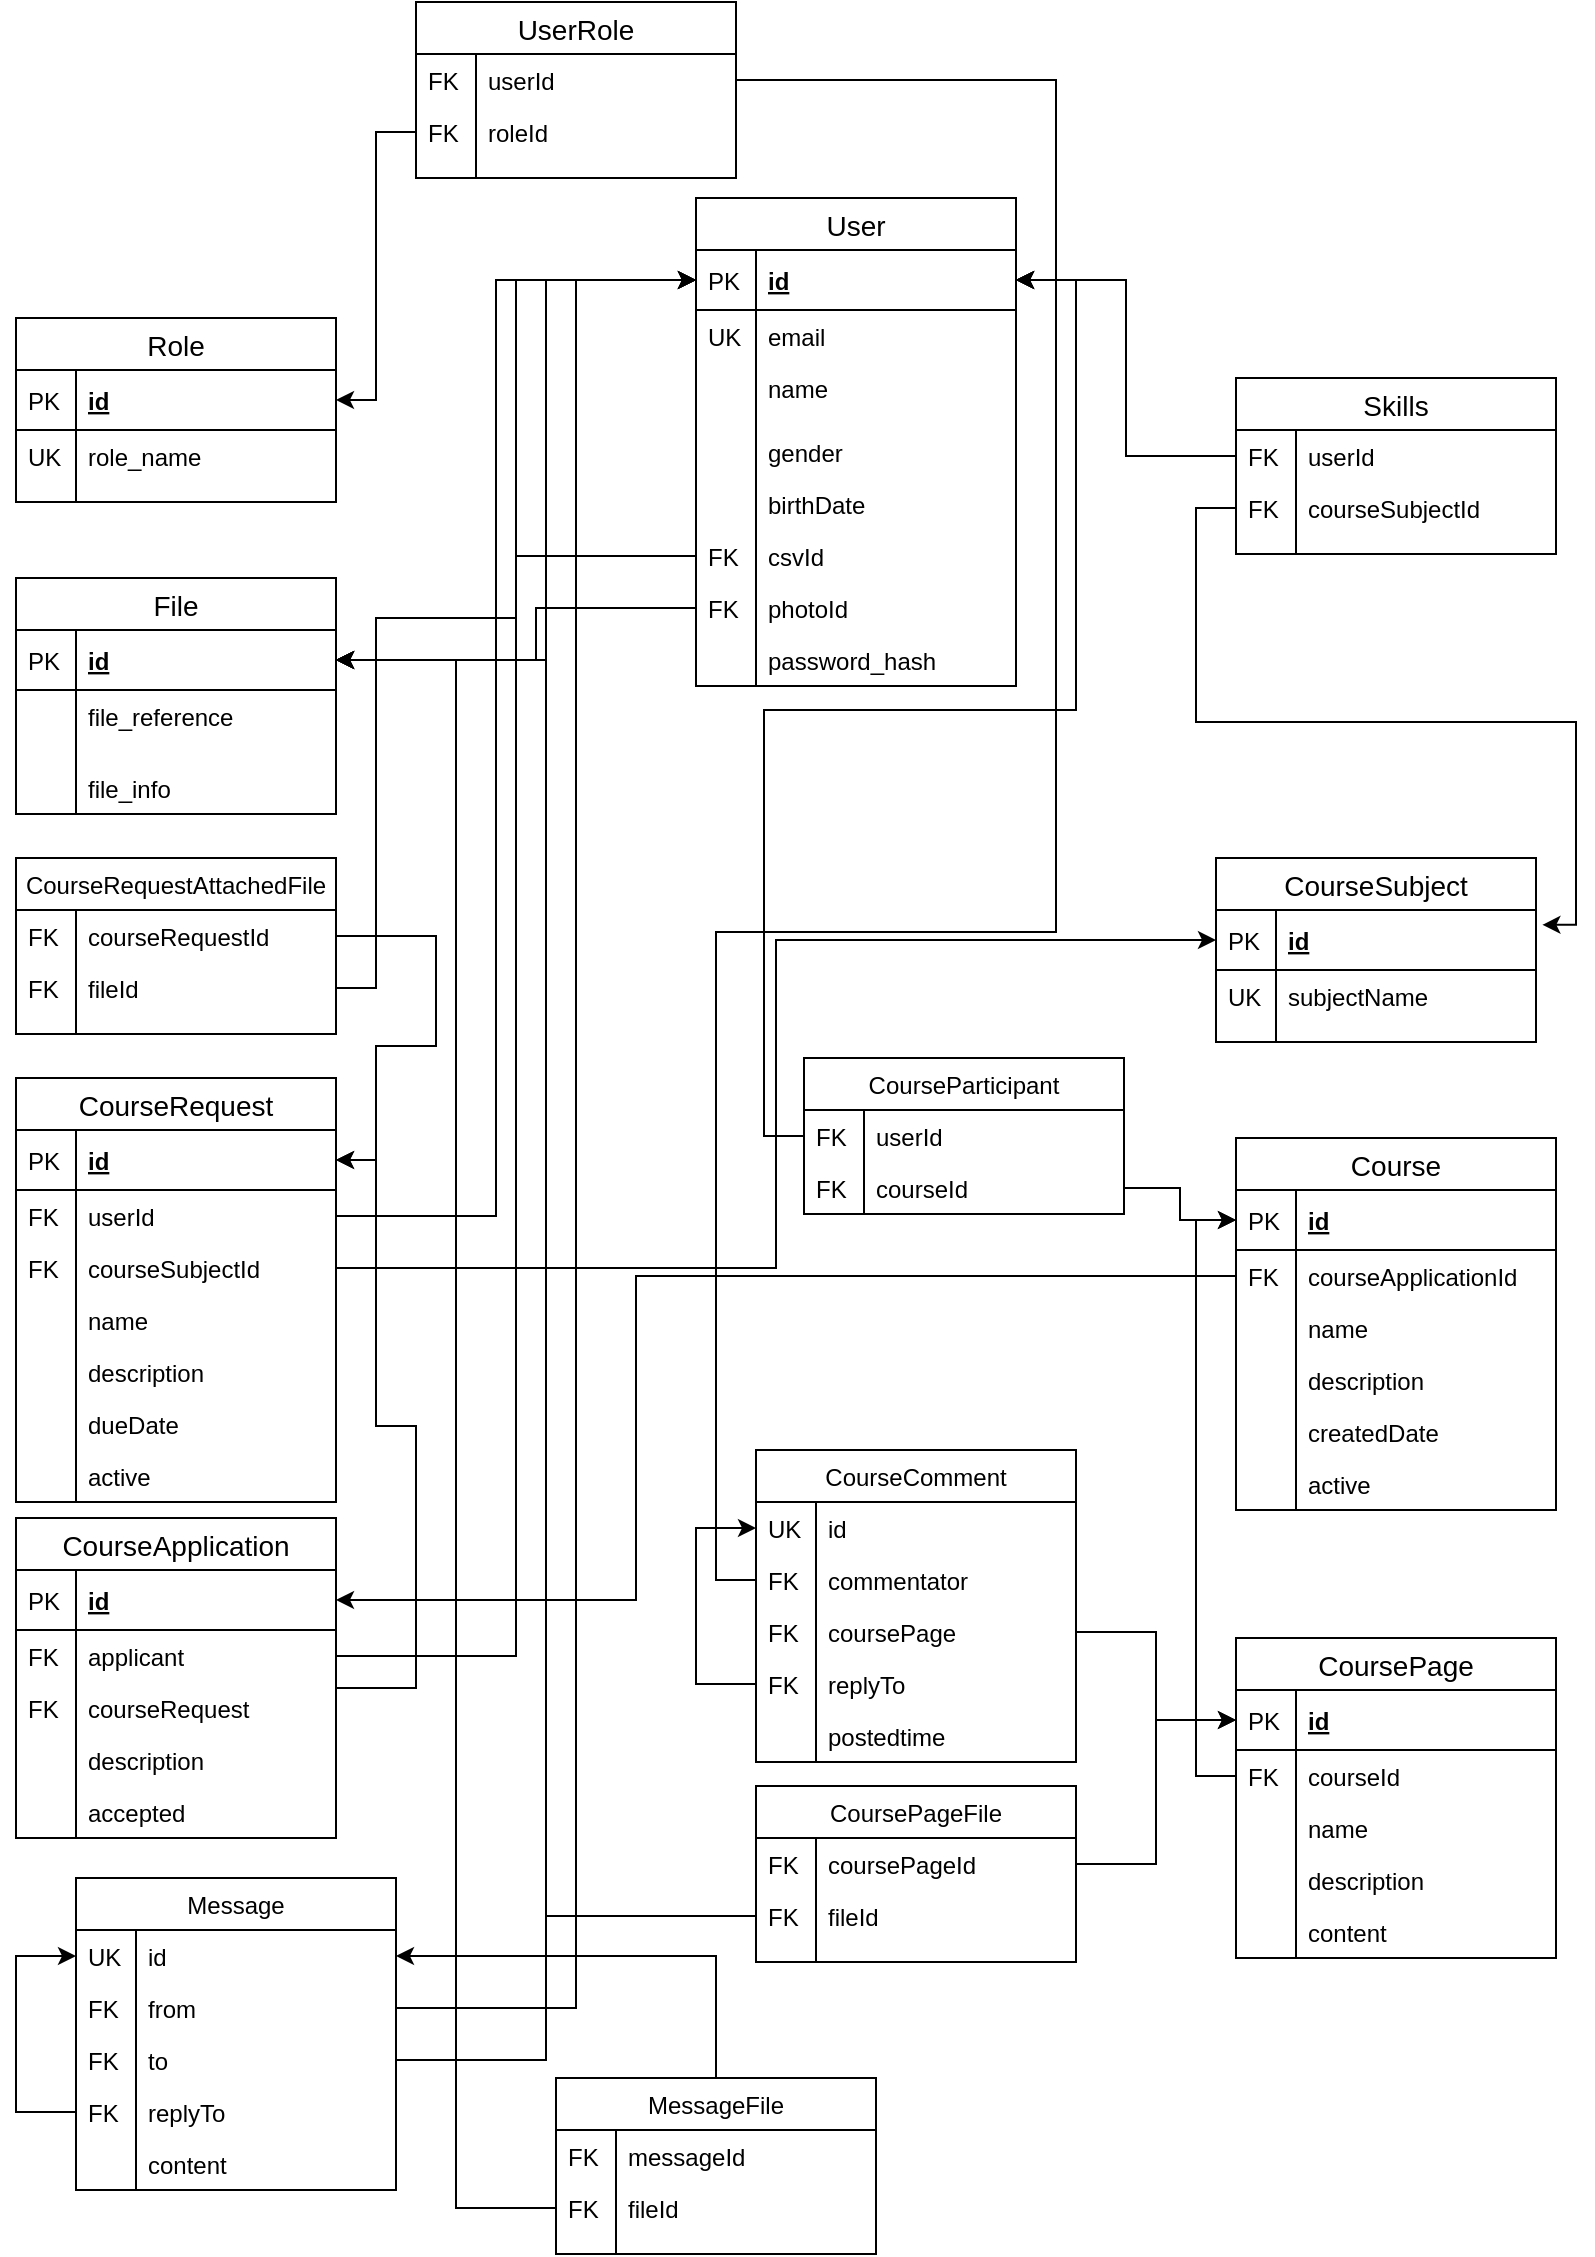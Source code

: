 <mxfile version="12.9.10" type="google"><diagram id="JuDkaxpD8VAPUC7McWaZ" name="Page-1"><mxGraphModel dx="1038" dy="548" grid="1" gridSize="10" guides="1" tooltips="1" connect="1" arrows="1" fold="1" page="1" pageScale="1" pageWidth="827" pageHeight="1169" math="0" shadow="0"><root><mxCell id="0"/><mxCell id="1" parent="0"/><mxCell id="eylkhMcprGE2M9C1259L-34" style="edgeStyle=orthogonalEdgeStyle;rounded=0;orthogonalLoop=1;jettySize=auto;html=1;entryX=1;entryY=0.5;entryDx=0;entryDy=0;" edge="1" parent="1" source="eylkhMcprGE2M9C1259L-28" target="eylkhMcprGE2M9C1259L-13"><mxGeometry relative="1" as="geometry"/></mxCell><mxCell id="eylkhMcprGE2M9C1259L-35" style="edgeStyle=orthogonalEdgeStyle;rounded=0;orthogonalLoop=1;jettySize=auto;html=1;entryX=1;entryY=0.5;entryDx=0;entryDy=0;" edge="1" parent="1" source="eylkhMcprGE2M9C1259L-26" target="eylkhMcprGE2M9C1259L-2"><mxGeometry relative="1" as="geometry"/></mxCell><mxCell id="eylkhMcprGE2M9C1259L-12" value="Role" style="swimlane;fontStyle=0;childLayout=stackLayout;horizontal=1;startSize=26;horizontalStack=0;resizeParent=1;resizeParentMax=0;resizeLast=0;collapsible=1;marginBottom=0;align=center;fontSize=14;" vertex="1" parent="1"><mxGeometry x="20" y="180" width="160" height="92" as="geometry"/></mxCell><mxCell id="eylkhMcprGE2M9C1259L-13" value="id" style="shape=partialRectangle;top=0;left=0;right=0;bottom=1;align=left;verticalAlign=middle;fillColor=none;spacingLeft=34;spacingRight=4;overflow=hidden;rotatable=0;points=[[0,0.5],[1,0.5]];portConstraint=eastwest;dropTarget=0;fontStyle=5;fontSize=12;" vertex="1" parent="eylkhMcprGE2M9C1259L-12"><mxGeometry y="26" width="160" height="30" as="geometry"/></mxCell><mxCell id="eylkhMcprGE2M9C1259L-14" value="PK" style="shape=partialRectangle;top=0;left=0;bottom=0;fillColor=none;align=left;verticalAlign=middle;spacingLeft=4;spacingRight=4;overflow=hidden;rotatable=0;points=[];portConstraint=eastwest;part=1;fontSize=12;" vertex="1" connectable="0" parent="eylkhMcprGE2M9C1259L-13"><mxGeometry width="30" height="30" as="geometry"/></mxCell><mxCell id="eylkhMcprGE2M9C1259L-15" value="role_name" style="shape=partialRectangle;top=0;left=0;right=0;bottom=0;align=left;verticalAlign=top;fillColor=none;spacingLeft=34;spacingRight=4;overflow=hidden;rotatable=0;points=[[0,0.5],[1,0.5]];portConstraint=eastwest;dropTarget=0;fontSize=12;" vertex="1" parent="eylkhMcprGE2M9C1259L-12"><mxGeometry y="56" width="160" height="26" as="geometry"/></mxCell><mxCell id="eylkhMcprGE2M9C1259L-16" value="UK" style="shape=partialRectangle;top=0;left=0;bottom=0;fillColor=none;align=left;verticalAlign=top;spacingLeft=4;spacingRight=4;overflow=hidden;rotatable=0;points=[];portConstraint=eastwest;part=1;fontSize=12;" vertex="1" connectable="0" parent="eylkhMcprGE2M9C1259L-15"><mxGeometry width="30" height="26" as="geometry"/></mxCell><mxCell id="eylkhMcprGE2M9C1259L-21" value="" style="shape=partialRectangle;top=0;left=0;right=0;bottom=0;align=left;verticalAlign=top;fillColor=none;spacingLeft=34;spacingRight=4;overflow=hidden;rotatable=0;points=[[0,0.5],[1,0.5]];portConstraint=eastwest;dropTarget=0;fontSize=12;" vertex="1" parent="eylkhMcprGE2M9C1259L-12"><mxGeometry y="82" width="160" height="10" as="geometry"/></mxCell><mxCell id="eylkhMcprGE2M9C1259L-22" value="" style="shape=partialRectangle;top=0;left=0;bottom=0;fillColor=none;align=left;verticalAlign=top;spacingLeft=4;spacingRight=4;overflow=hidden;rotatable=0;points=[];portConstraint=eastwest;part=1;fontSize=12;" vertex="1" connectable="0" parent="eylkhMcprGE2M9C1259L-21"><mxGeometry width="30" height="10" as="geometry"/></mxCell><mxCell id="eylkhMcprGE2M9C1259L-23" value="UserRole" style="swimlane;fontStyle=0;childLayout=stackLayout;horizontal=1;startSize=26;horizontalStack=0;resizeParent=1;resizeParentMax=0;resizeLast=0;collapsible=1;marginBottom=0;align=center;fontSize=14;" vertex="1" parent="1"><mxGeometry x="220" y="22" width="160" height="88" as="geometry"/></mxCell><mxCell id="eylkhMcprGE2M9C1259L-26" value="userId" style="shape=partialRectangle;top=0;left=0;right=0;bottom=0;align=left;verticalAlign=top;fillColor=none;spacingLeft=34;spacingRight=4;overflow=hidden;rotatable=0;points=[[0,0.5],[1,0.5]];portConstraint=eastwest;dropTarget=0;fontSize=12;" vertex="1" parent="eylkhMcprGE2M9C1259L-23"><mxGeometry y="26" width="160" height="26" as="geometry"/></mxCell><mxCell id="eylkhMcprGE2M9C1259L-27" value="FK" style="shape=partialRectangle;top=0;left=0;bottom=0;fillColor=none;align=left;verticalAlign=top;spacingLeft=4;spacingRight=4;overflow=hidden;rotatable=0;points=[];portConstraint=eastwest;part=1;fontSize=12;" vertex="1" connectable="0" parent="eylkhMcprGE2M9C1259L-26"><mxGeometry width="30" height="26" as="geometry"/></mxCell><mxCell id="eylkhMcprGE2M9C1259L-28" value="roleId" style="shape=partialRectangle;top=0;left=0;right=0;bottom=0;align=left;verticalAlign=top;fillColor=none;spacingLeft=34;spacingRight=4;overflow=hidden;rotatable=0;points=[[0,0.5],[1,0.5]];portConstraint=eastwest;dropTarget=0;fontSize=12;" vertex="1" parent="eylkhMcprGE2M9C1259L-23"><mxGeometry y="52" width="160" height="26" as="geometry"/></mxCell><mxCell id="eylkhMcprGE2M9C1259L-29" value="FK" style="shape=partialRectangle;top=0;left=0;bottom=0;fillColor=none;align=left;verticalAlign=top;spacingLeft=4;spacingRight=4;overflow=hidden;rotatable=0;points=[];portConstraint=eastwest;part=1;fontSize=12;" vertex="1" connectable="0" parent="eylkhMcprGE2M9C1259L-28"><mxGeometry width="30" height="26" as="geometry"/></mxCell><mxCell id="eylkhMcprGE2M9C1259L-32" value="" style="shape=partialRectangle;top=0;left=0;right=0;bottom=0;align=left;verticalAlign=top;fillColor=none;spacingLeft=34;spacingRight=4;overflow=hidden;rotatable=0;points=[[0,0.5],[1,0.5]];portConstraint=eastwest;dropTarget=0;fontSize=12;" vertex="1" parent="eylkhMcprGE2M9C1259L-23"><mxGeometry y="78" width="160" height="10" as="geometry"/></mxCell><mxCell id="eylkhMcprGE2M9C1259L-33" value="" style="shape=partialRectangle;top=0;left=0;bottom=0;fillColor=none;align=left;verticalAlign=top;spacingLeft=4;spacingRight=4;overflow=hidden;rotatable=0;points=[];portConstraint=eastwest;part=1;fontSize=12;" vertex="1" connectable="0" parent="eylkhMcprGE2M9C1259L-32"><mxGeometry width="30" height="10" as="geometry"/></mxCell><mxCell id="eylkhMcprGE2M9C1259L-1" value="User" style="swimlane;fontStyle=0;childLayout=stackLayout;horizontal=1;startSize=26;horizontalStack=0;resizeParent=1;resizeParentMax=0;resizeLast=0;collapsible=1;marginBottom=0;align=center;fontSize=14;" vertex="1" parent="1"><mxGeometry x="360" y="120" width="160" height="244" as="geometry"/></mxCell><mxCell id="eylkhMcprGE2M9C1259L-2" value="id" style="shape=partialRectangle;top=0;left=0;right=0;bottom=1;align=left;verticalAlign=middle;fillColor=none;spacingLeft=34;spacingRight=4;overflow=hidden;rotatable=0;points=[[0,0.5],[1,0.5]];portConstraint=eastwest;dropTarget=0;fontStyle=5;fontSize=12;" vertex="1" parent="eylkhMcprGE2M9C1259L-1"><mxGeometry y="26" width="160" height="30" as="geometry"/></mxCell><mxCell id="eylkhMcprGE2M9C1259L-3" value="PK" style="shape=partialRectangle;top=0;left=0;bottom=0;fillColor=none;align=left;verticalAlign=middle;spacingLeft=4;spacingRight=4;overflow=hidden;rotatable=0;points=[];portConstraint=eastwest;part=1;fontSize=12;" vertex="1" connectable="0" parent="eylkhMcprGE2M9C1259L-2"><mxGeometry width="30" height="30" as="geometry"/></mxCell><mxCell id="eylkhMcprGE2M9C1259L-4" value="email" style="shape=partialRectangle;top=0;left=0;right=0;bottom=0;align=left;verticalAlign=top;fillColor=none;spacingLeft=34;spacingRight=4;overflow=hidden;rotatable=0;points=[[0,0.5],[1,0.5]];portConstraint=eastwest;dropTarget=0;fontSize=12;" vertex="1" parent="eylkhMcprGE2M9C1259L-1"><mxGeometry y="56" width="160" height="26" as="geometry"/></mxCell><mxCell id="eylkhMcprGE2M9C1259L-5" value="UK" style="shape=partialRectangle;top=0;left=0;bottom=0;fillColor=none;align=left;verticalAlign=top;spacingLeft=4;spacingRight=4;overflow=hidden;rotatable=0;points=[];portConstraint=eastwest;part=1;fontSize=12;" vertex="1" connectable="0" parent="eylkhMcprGE2M9C1259L-4"><mxGeometry width="30" height="26" as="geometry"/></mxCell><mxCell id="eylkhMcprGE2M9C1259L-6" value="name" style="shape=partialRectangle;top=0;left=0;right=0;bottom=0;align=left;verticalAlign=top;fillColor=none;spacingLeft=34;spacingRight=4;overflow=hidden;rotatable=0;points=[[0,0.5],[1,0.5]];portConstraint=eastwest;dropTarget=0;fontSize=12;" vertex="1" parent="eylkhMcprGE2M9C1259L-1"><mxGeometry y="82" width="160" height="26" as="geometry"/></mxCell><mxCell id="eylkhMcprGE2M9C1259L-7" value="" style="shape=partialRectangle;top=0;left=0;bottom=0;fillColor=none;align=left;verticalAlign=top;spacingLeft=4;spacingRight=4;overflow=hidden;rotatable=0;points=[];portConstraint=eastwest;part=1;fontSize=12;" vertex="1" connectable="0" parent="eylkhMcprGE2M9C1259L-6"><mxGeometry width="30" height="26" as="geometry"/></mxCell><mxCell id="eylkhMcprGE2M9C1259L-10" value="" style="shape=partialRectangle;top=0;left=0;right=0;bottom=0;align=left;verticalAlign=top;fillColor=none;spacingLeft=34;spacingRight=4;overflow=hidden;rotatable=0;points=[[0,0.5],[1,0.5]];portConstraint=eastwest;dropTarget=0;fontSize=12;" vertex="1" parent="eylkhMcprGE2M9C1259L-1"><mxGeometry y="108" width="160" height="6" as="geometry"/></mxCell><mxCell id="eylkhMcprGE2M9C1259L-11" value="" style="shape=partialRectangle;top=0;left=0;bottom=0;fillColor=none;align=left;verticalAlign=top;spacingLeft=4;spacingRight=4;overflow=hidden;rotatable=0;points=[];portConstraint=eastwest;part=1;fontSize=12;" vertex="1" connectable="0" parent="eylkhMcprGE2M9C1259L-10"><mxGeometry width="30" height="6" as="geometry"/></mxCell><mxCell id="eylkhMcprGE2M9C1259L-49" value="gender" style="shape=partialRectangle;top=0;left=0;right=0;bottom=0;align=left;verticalAlign=top;fillColor=none;spacingLeft=34;spacingRight=4;overflow=hidden;rotatable=0;points=[[0,0.5],[1,0.5]];portConstraint=eastwest;dropTarget=0;fontSize=12;" vertex="1" parent="eylkhMcprGE2M9C1259L-1"><mxGeometry y="114" width="160" height="26" as="geometry"/></mxCell><mxCell id="eylkhMcprGE2M9C1259L-50" value="" style="shape=partialRectangle;top=0;left=0;bottom=0;fillColor=none;align=left;verticalAlign=top;spacingLeft=4;spacingRight=4;overflow=hidden;rotatable=0;points=[];portConstraint=eastwest;part=1;fontSize=12;" vertex="1" connectable="0" parent="eylkhMcprGE2M9C1259L-49"><mxGeometry width="30" height="26" as="geometry"/></mxCell><mxCell id="eylkhMcprGE2M9C1259L-51" value="birthDate" style="shape=partialRectangle;top=0;left=0;right=0;bottom=0;align=left;verticalAlign=top;fillColor=none;spacingLeft=34;spacingRight=4;overflow=hidden;rotatable=0;points=[[0,0.5],[1,0.5]];portConstraint=eastwest;dropTarget=0;fontSize=12;" vertex="1" parent="eylkhMcprGE2M9C1259L-1"><mxGeometry y="140" width="160" height="26" as="geometry"/></mxCell><mxCell id="eylkhMcprGE2M9C1259L-52" value="" style="shape=partialRectangle;top=0;left=0;bottom=0;fillColor=none;align=left;verticalAlign=top;spacingLeft=4;spacingRight=4;overflow=hidden;rotatable=0;points=[];portConstraint=eastwest;part=1;fontSize=12;" vertex="1" connectable="0" parent="eylkhMcprGE2M9C1259L-51"><mxGeometry width="30" height="26" as="geometry"/></mxCell><mxCell id="eylkhMcprGE2M9C1259L-60" value="csvId" style="shape=partialRectangle;top=0;left=0;right=0;bottom=0;align=left;verticalAlign=top;fillColor=none;spacingLeft=34;spacingRight=4;overflow=hidden;rotatable=0;points=[[0,0.5],[1,0.5]];portConstraint=eastwest;dropTarget=0;fontSize=12;" vertex="1" parent="eylkhMcprGE2M9C1259L-1"><mxGeometry y="166" width="160" height="26" as="geometry"/></mxCell><mxCell id="eylkhMcprGE2M9C1259L-61" value="FK" style="shape=partialRectangle;top=0;left=0;bottom=0;fillColor=none;align=left;verticalAlign=top;spacingLeft=4;spacingRight=4;overflow=hidden;rotatable=0;points=[];portConstraint=eastwest;part=1;fontSize=12;" vertex="1" connectable="0" parent="eylkhMcprGE2M9C1259L-60"><mxGeometry width="30" height="26" as="geometry"/></mxCell><mxCell id="eylkhMcprGE2M9C1259L-65" value="photoId" style="shape=partialRectangle;top=0;left=0;right=0;bottom=0;align=left;verticalAlign=top;fillColor=none;spacingLeft=34;spacingRight=4;overflow=hidden;rotatable=0;points=[[0,0.5],[1,0.5]];portConstraint=eastwest;dropTarget=0;fontSize=12;" vertex="1" parent="eylkhMcprGE2M9C1259L-1"><mxGeometry y="192" width="160" height="26" as="geometry"/></mxCell><mxCell id="eylkhMcprGE2M9C1259L-66" value="FK" style="shape=partialRectangle;top=0;left=0;bottom=0;fillColor=none;align=left;verticalAlign=top;spacingLeft=4;spacingRight=4;overflow=hidden;rotatable=0;points=[];portConstraint=eastwest;part=1;fontSize=12;" vertex="1" connectable="0" parent="eylkhMcprGE2M9C1259L-65"><mxGeometry width="30" height="26" as="geometry"/></mxCell><mxCell id="eylkhMcprGE2M9C1259L-69" value="password_hash" style="shape=partialRectangle;top=0;left=0;right=0;bottom=0;align=left;verticalAlign=top;fillColor=none;spacingLeft=34;spacingRight=4;overflow=hidden;rotatable=0;points=[[0,0.5],[1,0.5]];portConstraint=eastwest;dropTarget=0;fontSize=12;" vertex="1" parent="eylkhMcprGE2M9C1259L-1"><mxGeometry y="218" width="160" height="26" as="geometry"/></mxCell><mxCell id="eylkhMcprGE2M9C1259L-70" value="" style="shape=partialRectangle;top=0;left=0;bottom=0;fillColor=none;align=left;verticalAlign=top;spacingLeft=4;spacingRight=4;overflow=hidden;rotatable=0;points=[];portConstraint=eastwest;part=1;fontSize=12;" vertex="1" connectable="0" parent="eylkhMcprGE2M9C1259L-69"><mxGeometry width="30" height="26" as="geometry"/></mxCell><mxCell id="eylkhMcprGE2M9C1259L-67" style="edgeStyle=orthogonalEdgeStyle;rounded=0;orthogonalLoop=1;jettySize=auto;html=1;entryX=1;entryY=0.5;entryDx=0;entryDy=0;" edge="1" parent="1" source="eylkhMcprGE2M9C1259L-60" target="eylkhMcprGE2M9C1259L-118"><mxGeometry relative="1" as="geometry"><mxPoint x="180" y="471" as="targetPoint"/><Array as="points"><mxPoint x="270" y="299"/><mxPoint x="270" y="330"/><mxPoint x="200" y="330"/><mxPoint x="200" y="351"/></Array></mxGeometry></mxCell><mxCell id="eylkhMcprGE2M9C1259L-68" style="edgeStyle=orthogonalEdgeStyle;rounded=0;orthogonalLoop=1;jettySize=auto;html=1;entryX=1;entryY=0.5;entryDx=0;entryDy=0;" edge="1" parent="1" source="eylkhMcprGE2M9C1259L-65"><mxGeometry relative="1" as="geometry"><mxPoint x="180" y="351" as="targetPoint"/><Array as="points"><mxPoint x="280" y="325"/><mxPoint x="280" y="351"/></Array></mxGeometry></mxCell><mxCell id="eylkhMcprGE2M9C1259L-87" value="Skills" style="swimlane;fontStyle=0;childLayout=stackLayout;horizontal=1;startSize=26;horizontalStack=0;resizeParent=1;resizeParentMax=0;resizeLast=0;collapsible=1;marginBottom=0;align=center;fontSize=14;" vertex="1" parent="1"><mxGeometry x="630" y="210" width="160" height="88" as="geometry"/></mxCell><mxCell id="eylkhMcprGE2M9C1259L-88" value="userId" style="shape=partialRectangle;top=0;left=0;right=0;bottom=0;align=left;verticalAlign=top;fillColor=none;spacingLeft=34;spacingRight=4;overflow=hidden;rotatable=0;points=[[0,0.5],[1,0.5]];portConstraint=eastwest;dropTarget=0;fontSize=12;" vertex="1" parent="eylkhMcprGE2M9C1259L-87"><mxGeometry y="26" width="160" height="26" as="geometry"/></mxCell><mxCell id="eylkhMcprGE2M9C1259L-89" value="FK" style="shape=partialRectangle;top=0;left=0;bottom=0;fillColor=none;align=left;verticalAlign=top;spacingLeft=4;spacingRight=4;overflow=hidden;rotatable=0;points=[];portConstraint=eastwest;part=1;fontSize=12;" vertex="1" connectable="0" parent="eylkhMcprGE2M9C1259L-88"><mxGeometry width="30" height="26" as="geometry"/></mxCell><mxCell id="eylkhMcprGE2M9C1259L-90" value="courseSubjectId" style="shape=partialRectangle;top=0;left=0;right=0;bottom=0;align=left;verticalAlign=top;fillColor=none;spacingLeft=34;spacingRight=4;overflow=hidden;rotatable=0;points=[[0,0.5],[1,0.5]];portConstraint=eastwest;dropTarget=0;fontSize=12;" vertex="1" parent="eylkhMcprGE2M9C1259L-87"><mxGeometry y="52" width="160" height="26" as="geometry"/></mxCell><mxCell id="eylkhMcprGE2M9C1259L-91" value="FK" style="shape=partialRectangle;top=0;left=0;bottom=0;fillColor=none;align=left;verticalAlign=top;spacingLeft=4;spacingRight=4;overflow=hidden;rotatable=0;points=[];portConstraint=eastwest;part=1;fontSize=12;" vertex="1" connectable="0" parent="eylkhMcprGE2M9C1259L-90"><mxGeometry width="30" height="26" as="geometry"/></mxCell><mxCell id="eylkhMcprGE2M9C1259L-92" value="" style="shape=partialRectangle;top=0;left=0;right=0;bottom=0;align=left;verticalAlign=top;fillColor=none;spacingLeft=34;spacingRight=4;overflow=hidden;rotatable=0;points=[[0,0.5],[1,0.5]];portConstraint=eastwest;dropTarget=0;fontSize=12;" vertex="1" parent="eylkhMcprGE2M9C1259L-87"><mxGeometry y="78" width="160" height="10" as="geometry"/></mxCell><mxCell id="eylkhMcprGE2M9C1259L-93" value="" style="shape=partialRectangle;top=0;left=0;bottom=0;fillColor=none;align=left;verticalAlign=top;spacingLeft=4;spacingRight=4;overflow=hidden;rotatable=0;points=[];portConstraint=eastwest;part=1;fontSize=12;" vertex="1" connectable="0" parent="eylkhMcprGE2M9C1259L-92"><mxGeometry width="30" height="10" as="geometry"/></mxCell><mxCell id="eylkhMcprGE2M9C1259L-94" style="edgeStyle=orthogonalEdgeStyle;rounded=0;orthogonalLoop=1;jettySize=auto;html=1;entryX=1.02;entryY=0.247;entryDx=0;entryDy=0;entryPerimeter=0;" edge="1" parent="1" source="eylkhMcprGE2M9C1259L-90" target="eylkhMcprGE2M9C1259L-74"><mxGeometry relative="1" as="geometry"/></mxCell><mxCell id="eylkhMcprGE2M9C1259L-95" style="edgeStyle=orthogonalEdgeStyle;rounded=0;orthogonalLoop=1;jettySize=auto;html=1;" edge="1" parent="1" source="eylkhMcprGE2M9C1259L-88" target="eylkhMcprGE2M9C1259L-2"><mxGeometry relative="1" as="geometry"/></mxCell><mxCell id="eylkhMcprGE2M9C1259L-73" value="CourseSubject" style="swimlane;fontStyle=0;childLayout=stackLayout;horizontal=1;startSize=26;horizontalStack=0;resizeParent=1;resizeParentMax=0;resizeLast=0;collapsible=1;marginBottom=0;align=center;fontSize=14;" vertex="1" parent="1"><mxGeometry x="620" y="450" width="160" height="92" as="geometry"/></mxCell><mxCell id="eylkhMcprGE2M9C1259L-74" value="id" style="shape=partialRectangle;top=0;left=0;right=0;bottom=1;align=left;verticalAlign=middle;fillColor=none;spacingLeft=34;spacingRight=4;overflow=hidden;rotatable=0;points=[[0,0.5],[1,0.5]];portConstraint=eastwest;dropTarget=0;fontStyle=5;fontSize=12;" vertex="1" parent="eylkhMcprGE2M9C1259L-73"><mxGeometry y="26" width="160" height="30" as="geometry"/></mxCell><mxCell id="eylkhMcprGE2M9C1259L-75" value="PK" style="shape=partialRectangle;top=0;left=0;bottom=0;fillColor=none;align=left;verticalAlign=middle;spacingLeft=4;spacingRight=4;overflow=hidden;rotatable=0;points=[];portConstraint=eastwest;part=1;fontSize=12;" vertex="1" connectable="0" parent="eylkhMcprGE2M9C1259L-74"><mxGeometry width="30" height="30" as="geometry"/></mxCell><mxCell id="eylkhMcprGE2M9C1259L-76" value="subjectName" style="shape=partialRectangle;top=0;left=0;right=0;bottom=0;align=left;verticalAlign=top;fillColor=none;spacingLeft=34;spacingRight=4;overflow=hidden;rotatable=0;points=[[0,0.5],[1,0.5]];portConstraint=eastwest;dropTarget=0;fontSize=12;" vertex="1" parent="eylkhMcprGE2M9C1259L-73"><mxGeometry y="56" width="160" height="26" as="geometry"/></mxCell><mxCell id="eylkhMcprGE2M9C1259L-77" value="UK" style="shape=partialRectangle;top=0;left=0;bottom=0;fillColor=none;align=left;verticalAlign=top;spacingLeft=4;spacingRight=4;overflow=hidden;rotatable=0;points=[];portConstraint=eastwest;part=1;fontSize=12;" vertex="1" connectable="0" parent="eylkhMcprGE2M9C1259L-76"><mxGeometry width="30" height="26" as="geometry"/></mxCell><mxCell id="eylkhMcprGE2M9C1259L-78" value="" style="shape=partialRectangle;top=0;left=0;right=0;bottom=0;align=left;verticalAlign=top;fillColor=none;spacingLeft=34;spacingRight=4;overflow=hidden;rotatable=0;points=[[0,0.5],[1,0.5]];portConstraint=eastwest;dropTarget=0;fontSize=12;" vertex="1" parent="eylkhMcprGE2M9C1259L-73"><mxGeometry y="82" width="160" height="10" as="geometry"/></mxCell><mxCell id="eylkhMcprGE2M9C1259L-79" value="" style="shape=partialRectangle;top=0;left=0;bottom=0;fillColor=none;align=left;verticalAlign=top;spacingLeft=4;spacingRight=4;overflow=hidden;rotatable=0;points=[];portConstraint=eastwest;part=1;fontSize=12;" vertex="1" connectable="0" parent="eylkhMcprGE2M9C1259L-78"><mxGeometry width="30" height="10" as="geometry"/></mxCell><mxCell id="eylkhMcprGE2M9C1259L-96" value="CourseRequest" style="swimlane;fontStyle=0;childLayout=stackLayout;horizontal=1;startSize=26;horizontalStack=0;resizeParent=1;resizeParentMax=0;resizeLast=0;collapsible=1;marginBottom=0;align=center;fontSize=14;" vertex="1" parent="1"><mxGeometry x="20" y="560" width="160" height="212" as="geometry"/></mxCell><mxCell id="eylkhMcprGE2M9C1259L-97" value="id" style="shape=partialRectangle;top=0;left=0;right=0;bottom=1;align=left;verticalAlign=middle;fillColor=none;spacingLeft=34;spacingRight=4;overflow=hidden;rotatable=0;points=[[0,0.5],[1,0.5]];portConstraint=eastwest;dropTarget=0;fontStyle=5;fontSize=12;" vertex="1" parent="eylkhMcprGE2M9C1259L-96"><mxGeometry y="26" width="160" height="30" as="geometry"/></mxCell><mxCell id="eylkhMcprGE2M9C1259L-98" value="PK" style="shape=partialRectangle;top=0;left=0;bottom=0;fillColor=none;align=left;verticalAlign=middle;spacingLeft=4;spacingRight=4;overflow=hidden;rotatable=0;points=[];portConstraint=eastwest;part=1;fontSize=12;" vertex="1" connectable="0" parent="eylkhMcprGE2M9C1259L-97"><mxGeometry width="30" height="30" as="geometry"/></mxCell><mxCell id="eylkhMcprGE2M9C1259L-99" value="userId" style="shape=partialRectangle;top=0;left=0;right=0;bottom=0;align=left;verticalAlign=top;fillColor=none;spacingLeft=34;spacingRight=4;overflow=hidden;rotatable=0;points=[[0,0.5],[1,0.5]];portConstraint=eastwest;dropTarget=0;fontSize=12;" vertex="1" parent="eylkhMcprGE2M9C1259L-96"><mxGeometry y="56" width="160" height="26" as="geometry"/></mxCell><mxCell id="eylkhMcprGE2M9C1259L-100" value="FK" style="shape=partialRectangle;top=0;left=0;bottom=0;fillColor=none;align=left;verticalAlign=top;spacingLeft=4;spacingRight=4;overflow=hidden;rotatable=0;points=[];portConstraint=eastwest;part=1;fontSize=12;" vertex="1" connectable="0" parent="eylkhMcprGE2M9C1259L-99"><mxGeometry width="30" height="26" as="geometry"/></mxCell><mxCell id="eylkhMcprGE2M9C1259L-101" value="courseSubjectId" style="shape=partialRectangle;top=0;left=0;right=0;bottom=0;align=left;verticalAlign=top;fillColor=none;spacingLeft=34;spacingRight=4;overflow=hidden;rotatable=0;points=[[0,0.5],[1,0.5]];portConstraint=eastwest;dropTarget=0;fontSize=12;" vertex="1" parent="eylkhMcprGE2M9C1259L-96"><mxGeometry y="82" width="160" height="26" as="geometry"/></mxCell><mxCell id="eylkhMcprGE2M9C1259L-102" value="FK" style="shape=partialRectangle;top=0;left=0;bottom=0;fillColor=none;align=left;verticalAlign=top;spacingLeft=4;spacingRight=4;overflow=hidden;rotatable=0;points=[];portConstraint=eastwest;part=1;fontSize=12;" vertex="1" connectable="0" parent="eylkhMcprGE2M9C1259L-101"><mxGeometry width="30" height="26" as="geometry"/></mxCell><mxCell id="eylkhMcprGE2M9C1259L-105" value="name" style="shape=partialRectangle;top=0;left=0;right=0;bottom=0;align=left;verticalAlign=top;fillColor=none;spacingLeft=34;spacingRight=4;overflow=hidden;rotatable=0;points=[[0,0.5],[1,0.5]];portConstraint=eastwest;dropTarget=0;fontSize=12;" vertex="1" parent="eylkhMcprGE2M9C1259L-96"><mxGeometry y="108" width="160" height="26" as="geometry"/></mxCell><mxCell id="eylkhMcprGE2M9C1259L-106" value="" style="shape=partialRectangle;top=0;left=0;bottom=0;fillColor=none;align=left;verticalAlign=top;spacingLeft=4;spacingRight=4;overflow=hidden;rotatable=0;points=[];portConstraint=eastwest;part=1;fontSize=12;" vertex="1" connectable="0" parent="eylkhMcprGE2M9C1259L-105"><mxGeometry width="30" height="26" as="geometry"/></mxCell><mxCell id="eylkhMcprGE2M9C1259L-107" value="description" style="shape=partialRectangle;top=0;left=0;right=0;bottom=0;align=left;verticalAlign=top;fillColor=none;spacingLeft=34;spacingRight=4;overflow=hidden;rotatable=0;points=[[0,0.5],[1,0.5]];portConstraint=eastwest;dropTarget=0;fontSize=12;" vertex="1" parent="eylkhMcprGE2M9C1259L-96"><mxGeometry y="134" width="160" height="26" as="geometry"/></mxCell><mxCell id="eylkhMcprGE2M9C1259L-108" value="" style="shape=partialRectangle;top=0;left=0;bottom=0;fillColor=none;align=left;verticalAlign=top;spacingLeft=4;spacingRight=4;overflow=hidden;rotatable=0;points=[];portConstraint=eastwest;part=1;fontSize=12;" vertex="1" connectable="0" parent="eylkhMcprGE2M9C1259L-107"><mxGeometry width="30" height="26" as="geometry"/></mxCell><mxCell id="eylkhMcprGE2M9C1259L-109" value="dueDate" style="shape=partialRectangle;top=0;left=0;right=0;bottom=0;align=left;verticalAlign=top;fillColor=none;spacingLeft=34;spacingRight=4;overflow=hidden;rotatable=0;points=[[0,0.5],[1,0.5]];portConstraint=eastwest;dropTarget=0;fontSize=12;" vertex="1" parent="eylkhMcprGE2M9C1259L-96"><mxGeometry y="160" width="160" height="26" as="geometry"/></mxCell><mxCell id="eylkhMcprGE2M9C1259L-110" value="" style="shape=partialRectangle;top=0;left=0;bottom=0;fillColor=none;align=left;verticalAlign=top;spacingLeft=4;spacingRight=4;overflow=hidden;rotatable=0;points=[];portConstraint=eastwest;part=1;fontSize=12;" vertex="1" connectable="0" parent="eylkhMcprGE2M9C1259L-109"><mxGeometry width="30" height="26" as="geometry"/></mxCell><mxCell id="eylkhMcprGE2M9C1259L-218" value="active&#10;" style="shape=partialRectangle;top=0;left=0;right=0;bottom=0;align=left;verticalAlign=top;fillColor=none;spacingLeft=34;spacingRight=4;overflow=hidden;rotatable=0;points=[[0,0.5],[1,0.5]];portConstraint=eastwest;dropTarget=0;fontSize=12;" vertex="1" parent="eylkhMcprGE2M9C1259L-96"><mxGeometry y="186" width="160" height="26" as="geometry"/></mxCell><mxCell id="eylkhMcprGE2M9C1259L-219" value="" style="shape=partialRectangle;top=0;left=0;bottom=0;fillColor=none;align=left;verticalAlign=top;spacingLeft=4;spacingRight=4;overflow=hidden;rotatable=0;points=[];portConstraint=eastwest;part=1;fontSize=12;" vertex="1" connectable="0" parent="eylkhMcprGE2M9C1259L-218"><mxGeometry width="30" height="26" as="geometry"/></mxCell><mxCell id="eylkhMcprGE2M9C1259L-115" style="edgeStyle=orthogonalEdgeStyle;rounded=0;orthogonalLoop=1;jettySize=auto;html=1;entryX=0;entryY=0.5;entryDx=0;entryDy=0;" edge="1" parent="1" source="eylkhMcprGE2M9C1259L-101" target="eylkhMcprGE2M9C1259L-74"><mxGeometry relative="1" as="geometry"/></mxCell><mxCell id="eylkhMcprGE2M9C1259L-116" style="edgeStyle=orthogonalEdgeStyle;rounded=0;orthogonalLoop=1;jettySize=auto;html=1;" edge="1" parent="1" source="eylkhMcprGE2M9C1259L-99" target="eylkhMcprGE2M9C1259L-2"><mxGeometry relative="1" as="geometry"><Array as="points"><mxPoint x="260" y="629"/><mxPoint x="260" y="161"/></Array></mxGeometry></mxCell><mxCell id="eylkhMcprGE2M9C1259L-117" value="File" style="swimlane;fontStyle=0;childLayout=stackLayout;horizontal=1;startSize=26;horizontalStack=0;resizeParent=1;resizeParentMax=0;resizeLast=0;collapsible=1;marginBottom=0;align=center;fontSize=14;" vertex="1" parent="1"><mxGeometry x="20" y="310" width="160" height="118" as="geometry"/></mxCell><mxCell id="eylkhMcprGE2M9C1259L-118" value="id" style="shape=partialRectangle;top=0;left=0;right=0;bottom=1;align=left;verticalAlign=middle;fillColor=none;spacingLeft=34;spacingRight=4;overflow=hidden;rotatable=0;points=[[0,0.5],[1,0.5]];portConstraint=eastwest;dropTarget=0;fontStyle=5;fontSize=12;" vertex="1" parent="eylkhMcprGE2M9C1259L-117"><mxGeometry y="26" width="160" height="30" as="geometry"/></mxCell><mxCell id="eylkhMcprGE2M9C1259L-119" value="PK" style="shape=partialRectangle;top=0;left=0;bottom=0;fillColor=none;align=left;verticalAlign=middle;spacingLeft=4;spacingRight=4;overflow=hidden;rotatable=0;points=[];portConstraint=eastwest;part=1;fontSize=12;" vertex="1" connectable="0" parent="eylkhMcprGE2M9C1259L-118"><mxGeometry width="30" height="30" as="geometry"/></mxCell><mxCell id="eylkhMcprGE2M9C1259L-120" value="file_reference" style="shape=partialRectangle;top=0;left=0;right=0;bottom=0;align=left;verticalAlign=top;fillColor=none;spacingLeft=34;spacingRight=4;overflow=hidden;rotatable=0;points=[[0,0.5],[1,0.5]];portConstraint=eastwest;dropTarget=0;fontSize=12;" vertex="1" parent="eylkhMcprGE2M9C1259L-117"><mxGeometry y="56" width="160" height="26" as="geometry"/></mxCell><mxCell id="eylkhMcprGE2M9C1259L-121" value="" style="shape=partialRectangle;top=0;left=0;bottom=0;fillColor=none;align=left;verticalAlign=top;spacingLeft=4;spacingRight=4;overflow=hidden;rotatable=0;points=[];portConstraint=eastwest;part=1;fontSize=12;" vertex="1" connectable="0" parent="eylkhMcprGE2M9C1259L-120"><mxGeometry width="30" height="26" as="geometry"/></mxCell><mxCell id="eylkhMcprGE2M9C1259L-122" value="" style="shape=partialRectangle;top=0;left=0;right=0;bottom=0;align=left;verticalAlign=top;fillColor=none;spacingLeft=34;spacingRight=4;overflow=hidden;rotatable=0;points=[[0,0.5],[1,0.5]];portConstraint=eastwest;dropTarget=0;fontSize=12;" vertex="1" parent="eylkhMcprGE2M9C1259L-117"><mxGeometry y="82" width="160" height="10" as="geometry"/></mxCell><mxCell id="eylkhMcprGE2M9C1259L-123" value="" style="shape=partialRectangle;top=0;left=0;bottom=0;fillColor=none;align=left;verticalAlign=top;spacingLeft=4;spacingRight=4;overflow=hidden;rotatable=0;points=[];portConstraint=eastwest;part=1;fontSize=12;" vertex="1" connectable="0" parent="eylkhMcprGE2M9C1259L-122"><mxGeometry width="30" height="10" as="geometry"/></mxCell><mxCell id="eylkhMcprGE2M9C1259L-124" value="file_info" style="shape=partialRectangle;top=0;left=0;right=0;bottom=0;align=left;verticalAlign=top;fillColor=none;spacingLeft=34;spacingRight=4;overflow=hidden;rotatable=0;points=[[0,0.5],[1,0.5]];portConstraint=eastwest;dropTarget=0;fontSize=12;" vertex="1" parent="eylkhMcprGE2M9C1259L-117"><mxGeometry y="92" width="160" height="26" as="geometry"/></mxCell><mxCell id="eylkhMcprGE2M9C1259L-125" value="" style="shape=partialRectangle;top=0;left=0;bottom=0;fillColor=none;align=left;verticalAlign=top;spacingLeft=4;spacingRight=4;overflow=hidden;rotatable=0;points=[];portConstraint=eastwest;part=1;fontSize=12;" vertex="1" connectable="0" parent="eylkhMcprGE2M9C1259L-124"><mxGeometry width="30" height="26" as="geometry"/></mxCell><mxCell id="eylkhMcprGE2M9C1259L-126" value="CourseRequestAttachedFile" style="swimlane;fontStyle=0;childLayout=stackLayout;horizontal=1;startSize=26;horizontalStack=0;resizeParent=1;resizeParentMax=0;resizeLast=0;collapsible=1;marginBottom=0;align=center;fontSize=12;" vertex="1" parent="1"><mxGeometry x="20" y="450" width="160" height="88" as="geometry"/></mxCell><mxCell id="eylkhMcprGE2M9C1259L-127" value="courseRequestId" style="shape=partialRectangle;top=0;left=0;right=0;bottom=0;align=left;verticalAlign=top;fillColor=none;spacingLeft=34;spacingRight=4;overflow=hidden;rotatable=0;points=[[0,0.5],[1,0.5]];portConstraint=eastwest;dropTarget=0;fontSize=12;" vertex="1" parent="eylkhMcprGE2M9C1259L-126"><mxGeometry y="26" width="160" height="26" as="geometry"/></mxCell><mxCell id="eylkhMcprGE2M9C1259L-128" value="FK" style="shape=partialRectangle;top=0;left=0;bottom=0;fillColor=none;align=left;verticalAlign=top;spacingLeft=4;spacingRight=4;overflow=hidden;rotatable=0;points=[];portConstraint=eastwest;part=1;fontSize=12;" vertex="1" connectable="0" parent="eylkhMcprGE2M9C1259L-127"><mxGeometry width="30" height="26" as="geometry"/></mxCell><mxCell id="eylkhMcprGE2M9C1259L-129" value="fileId" style="shape=partialRectangle;top=0;left=0;right=0;bottom=0;align=left;verticalAlign=top;fillColor=none;spacingLeft=34;spacingRight=4;overflow=hidden;rotatable=0;points=[[0,0.5],[1,0.5]];portConstraint=eastwest;dropTarget=0;fontSize=12;" vertex="1" parent="eylkhMcprGE2M9C1259L-126"><mxGeometry y="52" width="160" height="26" as="geometry"/></mxCell><mxCell id="eylkhMcprGE2M9C1259L-130" value="FK" style="shape=partialRectangle;top=0;left=0;bottom=0;fillColor=none;align=left;verticalAlign=top;spacingLeft=4;spacingRight=4;overflow=hidden;rotatable=0;points=[];portConstraint=eastwest;part=1;fontSize=12;" vertex="1" connectable="0" parent="eylkhMcprGE2M9C1259L-129"><mxGeometry width="30" height="26" as="geometry"/></mxCell><mxCell id="eylkhMcprGE2M9C1259L-131" value="" style="shape=partialRectangle;top=0;left=0;right=0;bottom=0;align=left;verticalAlign=top;fillColor=none;spacingLeft=34;spacingRight=4;overflow=hidden;rotatable=0;points=[[0,0.5],[1,0.5]];portConstraint=eastwest;dropTarget=0;fontSize=12;" vertex="1" parent="eylkhMcprGE2M9C1259L-126"><mxGeometry y="78" width="160" height="10" as="geometry"/></mxCell><mxCell id="eylkhMcprGE2M9C1259L-132" value="" style="shape=partialRectangle;top=0;left=0;bottom=0;fillColor=none;align=left;verticalAlign=top;spacingLeft=4;spacingRight=4;overflow=hidden;rotatable=0;points=[];portConstraint=eastwest;part=1;fontSize=12;" vertex="1" connectable="0" parent="eylkhMcprGE2M9C1259L-131"><mxGeometry width="30" height="10" as="geometry"/></mxCell><mxCell id="eylkhMcprGE2M9C1259L-133" style="edgeStyle=orthogonalEdgeStyle;rounded=0;orthogonalLoop=1;jettySize=auto;html=1;entryX=1;entryY=0.5;entryDx=0;entryDy=0;fontSize=12;" edge="1" parent="1" source="eylkhMcprGE2M9C1259L-129" target="eylkhMcprGE2M9C1259L-118"><mxGeometry relative="1" as="geometry"><Array as="points"><mxPoint x="200" y="515"/><mxPoint x="200" y="351"/></Array></mxGeometry></mxCell><mxCell id="eylkhMcprGE2M9C1259L-134" style="edgeStyle=orthogonalEdgeStyle;rounded=0;orthogonalLoop=1;jettySize=auto;html=1;entryX=1;entryY=0.5;entryDx=0;entryDy=0;fontSize=12;" edge="1" parent="1" source="eylkhMcprGE2M9C1259L-127" target="eylkhMcprGE2M9C1259L-97"><mxGeometry relative="1" as="geometry"><Array as="points"><mxPoint x="230" y="489"/><mxPoint x="230" y="544"/><mxPoint x="200" y="544"/><mxPoint x="200" y="601"/></Array></mxGeometry></mxCell><mxCell id="eylkhMcprGE2M9C1259L-135" value="Course" style="swimlane;fontStyle=0;childLayout=stackLayout;horizontal=1;startSize=26;horizontalStack=0;resizeParent=1;resizeParentMax=0;resizeLast=0;collapsible=1;marginBottom=0;align=center;fontSize=14;" vertex="1" parent="1"><mxGeometry x="630" y="590" width="160" height="186" as="geometry"/></mxCell><mxCell id="eylkhMcprGE2M9C1259L-136" value="id" style="shape=partialRectangle;top=0;left=0;right=0;bottom=1;align=left;verticalAlign=middle;fillColor=none;spacingLeft=34;spacingRight=4;overflow=hidden;rotatable=0;points=[[0,0.5],[1,0.5]];portConstraint=eastwest;dropTarget=0;fontStyle=5;fontSize=12;" vertex="1" parent="eylkhMcprGE2M9C1259L-135"><mxGeometry y="26" width="160" height="30" as="geometry"/></mxCell><mxCell id="eylkhMcprGE2M9C1259L-137" value="PK" style="shape=partialRectangle;top=0;left=0;bottom=0;fillColor=none;align=left;verticalAlign=middle;spacingLeft=4;spacingRight=4;overflow=hidden;rotatable=0;points=[];portConstraint=eastwest;part=1;fontSize=12;" vertex="1" connectable="0" parent="eylkhMcprGE2M9C1259L-136"><mxGeometry width="30" height="30" as="geometry"/></mxCell><mxCell id="eylkhMcprGE2M9C1259L-138" value="courseApplicationId" style="shape=partialRectangle;top=0;left=0;right=0;bottom=0;align=left;verticalAlign=top;fillColor=none;spacingLeft=34;spacingRight=4;overflow=hidden;rotatable=0;points=[[0,0.5],[1,0.5]];portConstraint=eastwest;dropTarget=0;fontSize=12;" vertex="1" parent="eylkhMcprGE2M9C1259L-135"><mxGeometry y="56" width="160" height="26" as="geometry"/></mxCell><mxCell id="eylkhMcprGE2M9C1259L-139" value="FK" style="shape=partialRectangle;top=0;left=0;bottom=0;fillColor=none;align=left;verticalAlign=top;spacingLeft=4;spacingRight=4;overflow=hidden;rotatable=0;points=[];portConstraint=eastwest;part=1;fontSize=12;" vertex="1" connectable="0" parent="eylkhMcprGE2M9C1259L-138"><mxGeometry width="30" height="26" as="geometry"/></mxCell><mxCell id="eylkhMcprGE2M9C1259L-144" value="name" style="shape=partialRectangle;top=0;left=0;right=0;bottom=0;align=left;verticalAlign=top;fillColor=none;spacingLeft=34;spacingRight=4;overflow=hidden;rotatable=0;points=[[0,0.5],[1,0.5]];portConstraint=eastwest;dropTarget=0;fontSize=12;" vertex="1" parent="eylkhMcprGE2M9C1259L-135"><mxGeometry y="82" width="160" height="26" as="geometry"/></mxCell><mxCell id="eylkhMcprGE2M9C1259L-145" value="" style="shape=partialRectangle;top=0;left=0;bottom=0;fillColor=none;align=left;verticalAlign=top;spacingLeft=4;spacingRight=4;overflow=hidden;rotatable=0;points=[];portConstraint=eastwest;part=1;fontSize=12;" vertex="1" connectable="0" parent="eylkhMcprGE2M9C1259L-144"><mxGeometry width="30" height="26" as="geometry"/></mxCell><mxCell id="eylkhMcprGE2M9C1259L-146" value="description" style="shape=partialRectangle;top=0;left=0;right=0;bottom=0;align=left;verticalAlign=top;fillColor=none;spacingLeft=34;spacingRight=4;overflow=hidden;rotatable=0;points=[[0,0.5],[1,0.5]];portConstraint=eastwest;dropTarget=0;fontSize=12;" vertex="1" parent="eylkhMcprGE2M9C1259L-135"><mxGeometry y="108" width="160" height="26" as="geometry"/></mxCell><mxCell id="eylkhMcprGE2M9C1259L-147" value="" style="shape=partialRectangle;top=0;left=0;bottom=0;fillColor=none;align=left;verticalAlign=top;spacingLeft=4;spacingRight=4;overflow=hidden;rotatable=0;points=[];portConstraint=eastwest;part=1;fontSize=12;" vertex="1" connectable="0" parent="eylkhMcprGE2M9C1259L-146"><mxGeometry width="30" height="26" as="geometry"/></mxCell><mxCell id="eylkhMcprGE2M9C1259L-148" value="createdDate" style="shape=partialRectangle;top=0;left=0;right=0;bottom=0;align=left;verticalAlign=top;fillColor=none;spacingLeft=34;spacingRight=4;overflow=hidden;rotatable=0;points=[[0,0.5],[1,0.5]];portConstraint=eastwest;dropTarget=0;fontSize=12;" vertex="1" parent="eylkhMcprGE2M9C1259L-135"><mxGeometry y="134" width="160" height="26" as="geometry"/></mxCell><mxCell id="eylkhMcprGE2M9C1259L-149" value="" style="shape=partialRectangle;top=0;left=0;bottom=0;fillColor=none;align=left;verticalAlign=top;spacingLeft=4;spacingRight=4;overflow=hidden;rotatable=0;points=[];portConstraint=eastwest;part=1;fontSize=12;" vertex="1" connectable="0" parent="eylkhMcprGE2M9C1259L-148"><mxGeometry width="30" height="26" as="geometry"/></mxCell><mxCell id="eylkhMcprGE2M9C1259L-179" value="active" style="shape=partialRectangle;top=0;left=0;right=0;bottom=0;align=left;verticalAlign=top;fillColor=none;spacingLeft=34;spacingRight=4;overflow=hidden;rotatable=0;points=[[0,0.5],[1,0.5]];portConstraint=eastwest;dropTarget=0;fontSize=12;" vertex="1" parent="eylkhMcprGE2M9C1259L-135"><mxGeometry y="160" width="160" height="26" as="geometry"/></mxCell><mxCell id="eylkhMcprGE2M9C1259L-180" value="" style="shape=partialRectangle;top=0;left=0;bottom=0;fillColor=none;align=left;verticalAlign=top;spacingLeft=4;spacingRight=4;overflow=hidden;rotatable=0;points=[];portConstraint=eastwest;part=1;fontSize=12;" vertex="1" connectable="0" parent="eylkhMcprGE2M9C1259L-179"><mxGeometry width="30" height="26" as="geometry"/></mxCell><mxCell id="eylkhMcprGE2M9C1259L-171" style="edgeStyle=orthogonalEdgeStyle;rounded=0;orthogonalLoop=1;jettySize=auto;html=1;entryX=0;entryY=0.5;entryDx=0;entryDy=0;fontSize=12;" edge="1" parent="1" source="eylkhMcprGE2M9C1259L-159" target="eylkhMcprGE2M9C1259L-136"><mxGeometry relative="1" as="geometry"/></mxCell><mxCell id="eylkhMcprGE2M9C1259L-156" value="CoursePage" style="swimlane;fontStyle=0;childLayout=stackLayout;horizontal=1;startSize=26;horizontalStack=0;resizeParent=1;resizeParentMax=0;resizeLast=0;collapsible=1;marginBottom=0;align=center;fontSize=14;" vertex="1" parent="1"><mxGeometry x="630" y="840" width="160" height="160" as="geometry"/></mxCell><mxCell id="eylkhMcprGE2M9C1259L-157" value="id" style="shape=partialRectangle;top=0;left=0;right=0;bottom=1;align=left;verticalAlign=middle;fillColor=none;spacingLeft=34;spacingRight=4;overflow=hidden;rotatable=0;points=[[0,0.5],[1,0.5]];portConstraint=eastwest;dropTarget=0;fontStyle=5;fontSize=12;" vertex="1" parent="eylkhMcprGE2M9C1259L-156"><mxGeometry y="26" width="160" height="30" as="geometry"/></mxCell><mxCell id="eylkhMcprGE2M9C1259L-158" value="PK" style="shape=partialRectangle;top=0;left=0;bottom=0;fillColor=none;align=left;verticalAlign=middle;spacingLeft=4;spacingRight=4;overflow=hidden;rotatable=0;points=[];portConstraint=eastwest;part=1;fontSize=12;" vertex="1" connectable="0" parent="eylkhMcprGE2M9C1259L-157"><mxGeometry width="30" height="30" as="geometry"/></mxCell><mxCell id="eylkhMcprGE2M9C1259L-159" value="courseId" style="shape=partialRectangle;top=0;left=0;right=0;bottom=0;align=left;verticalAlign=top;fillColor=none;spacingLeft=34;spacingRight=4;overflow=hidden;rotatable=0;points=[[0,0.5],[1,0.5]];portConstraint=eastwest;dropTarget=0;fontSize=12;" vertex="1" parent="eylkhMcprGE2M9C1259L-156"><mxGeometry y="56" width="160" height="26" as="geometry"/></mxCell><mxCell id="eylkhMcprGE2M9C1259L-160" value="FK" style="shape=partialRectangle;top=0;left=0;bottom=0;fillColor=none;align=left;verticalAlign=top;spacingLeft=4;spacingRight=4;overflow=hidden;rotatable=0;points=[];portConstraint=eastwest;part=1;fontSize=12;" vertex="1" connectable="0" parent="eylkhMcprGE2M9C1259L-159"><mxGeometry width="30" height="26" as="geometry"/></mxCell><mxCell id="eylkhMcprGE2M9C1259L-161" value="name" style="shape=partialRectangle;top=0;left=0;right=0;bottom=0;align=left;verticalAlign=top;fillColor=none;spacingLeft=34;spacingRight=4;overflow=hidden;rotatable=0;points=[[0,0.5],[1,0.5]];portConstraint=eastwest;dropTarget=0;fontSize=12;" vertex="1" parent="eylkhMcprGE2M9C1259L-156"><mxGeometry y="82" width="160" height="26" as="geometry"/></mxCell><mxCell id="eylkhMcprGE2M9C1259L-162" value="" style="shape=partialRectangle;top=0;left=0;bottom=0;fillColor=none;align=left;verticalAlign=top;spacingLeft=4;spacingRight=4;overflow=hidden;rotatable=0;points=[];portConstraint=eastwest;part=1;fontSize=12;" vertex="1" connectable="0" parent="eylkhMcprGE2M9C1259L-161"><mxGeometry width="30" height="26" as="geometry"/></mxCell><mxCell id="eylkhMcprGE2M9C1259L-165" value="description" style="shape=partialRectangle;top=0;left=0;right=0;bottom=0;align=left;verticalAlign=top;fillColor=none;spacingLeft=34;spacingRight=4;overflow=hidden;rotatable=0;points=[[0,0.5],[1,0.5]];portConstraint=eastwest;dropTarget=0;fontSize=12;" vertex="1" parent="eylkhMcprGE2M9C1259L-156"><mxGeometry y="108" width="160" height="26" as="geometry"/></mxCell><mxCell id="eylkhMcprGE2M9C1259L-166" value="" style="shape=partialRectangle;top=0;left=0;bottom=0;fillColor=none;align=left;verticalAlign=top;spacingLeft=4;spacingRight=4;overflow=hidden;rotatable=0;points=[];portConstraint=eastwest;part=1;fontSize=12;" vertex="1" connectable="0" parent="eylkhMcprGE2M9C1259L-165"><mxGeometry width="30" height="26" as="geometry"/></mxCell><mxCell id="eylkhMcprGE2M9C1259L-167" value="content" style="shape=partialRectangle;top=0;left=0;right=0;bottom=0;align=left;verticalAlign=top;fillColor=none;spacingLeft=34;spacingRight=4;overflow=hidden;rotatable=0;points=[[0,0.5],[1,0.5]];portConstraint=eastwest;dropTarget=0;fontSize=12;" vertex="1" parent="eylkhMcprGE2M9C1259L-156"><mxGeometry y="134" width="160" height="26" as="geometry"/></mxCell><mxCell id="eylkhMcprGE2M9C1259L-168" value="" style="shape=partialRectangle;top=0;left=0;bottom=0;fillColor=none;align=left;verticalAlign=top;spacingLeft=4;spacingRight=4;overflow=hidden;rotatable=0;points=[];portConstraint=eastwest;part=1;fontSize=12;" vertex="1" connectable="0" parent="eylkhMcprGE2M9C1259L-167"><mxGeometry width="30" height="26" as="geometry"/></mxCell><mxCell id="eylkhMcprGE2M9C1259L-172" value="CoursePageFile" style="swimlane;fontStyle=0;childLayout=stackLayout;horizontal=1;startSize=26;horizontalStack=0;resizeParent=1;resizeParentMax=0;resizeLast=0;collapsible=1;marginBottom=0;align=center;fontSize=12;" vertex="1" parent="1"><mxGeometry x="390" y="914" width="160" height="88" as="geometry"/></mxCell><mxCell id="eylkhMcprGE2M9C1259L-173" value="coursePageId" style="shape=partialRectangle;top=0;left=0;right=0;bottom=0;align=left;verticalAlign=top;fillColor=none;spacingLeft=34;spacingRight=4;overflow=hidden;rotatable=0;points=[[0,0.5],[1,0.5]];portConstraint=eastwest;dropTarget=0;fontSize=12;" vertex="1" parent="eylkhMcprGE2M9C1259L-172"><mxGeometry y="26" width="160" height="26" as="geometry"/></mxCell><mxCell id="eylkhMcprGE2M9C1259L-174" value="FK" style="shape=partialRectangle;top=0;left=0;bottom=0;fillColor=none;align=left;verticalAlign=top;spacingLeft=4;spacingRight=4;overflow=hidden;rotatable=0;points=[];portConstraint=eastwest;part=1;fontSize=12;" vertex="1" connectable="0" parent="eylkhMcprGE2M9C1259L-173"><mxGeometry width="30" height="26" as="geometry"/></mxCell><mxCell id="eylkhMcprGE2M9C1259L-175" value="fileId" style="shape=partialRectangle;top=0;left=0;right=0;bottom=0;align=left;verticalAlign=top;fillColor=none;spacingLeft=34;spacingRight=4;overflow=hidden;rotatable=0;points=[[0,0.5],[1,0.5]];portConstraint=eastwest;dropTarget=0;fontSize=12;" vertex="1" parent="eylkhMcprGE2M9C1259L-172"><mxGeometry y="52" width="160" height="26" as="geometry"/></mxCell><mxCell id="eylkhMcprGE2M9C1259L-176" value="FK" style="shape=partialRectangle;top=0;left=0;bottom=0;fillColor=none;align=left;verticalAlign=top;spacingLeft=4;spacingRight=4;overflow=hidden;rotatable=0;points=[];portConstraint=eastwest;part=1;fontSize=12;" vertex="1" connectable="0" parent="eylkhMcprGE2M9C1259L-175"><mxGeometry width="30" height="26" as="geometry"/></mxCell><mxCell id="eylkhMcprGE2M9C1259L-177" value="" style="shape=partialRectangle;top=0;left=0;right=0;bottom=0;align=left;verticalAlign=top;fillColor=none;spacingLeft=34;spacingRight=4;overflow=hidden;rotatable=0;points=[[0,0.5],[1,0.5]];portConstraint=eastwest;dropTarget=0;fontSize=12;" vertex="1" parent="eylkhMcprGE2M9C1259L-172"><mxGeometry y="78" width="160" height="10" as="geometry"/></mxCell><mxCell id="eylkhMcprGE2M9C1259L-178" value="" style="shape=partialRectangle;top=0;left=0;bottom=0;fillColor=none;align=left;verticalAlign=top;spacingLeft=4;spacingRight=4;overflow=hidden;rotatable=0;points=[];portConstraint=eastwest;part=1;fontSize=12;" vertex="1" connectable="0" parent="eylkhMcprGE2M9C1259L-177"><mxGeometry width="30" height="10" as="geometry"/></mxCell><mxCell id="eylkhMcprGE2M9C1259L-181" style="edgeStyle=orthogonalEdgeStyle;rounded=0;orthogonalLoop=1;jettySize=auto;html=1;entryX=0;entryY=0.5;entryDx=0;entryDy=0;fontSize=12;" edge="1" parent="1" source="eylkhMcprGE2M9C1259L-173" target="eylkhMcprGE2M9C1259L-157"><mxGeometry relative="1" as="geometry"/></mxCell><mxCell id="eylkhMcprGE2M9C1259L-182" style="edgeStyle=orthogonalEdgeStyle;rounded=0;orthogonalLoop=1;jettySize=auto;html=1;fontSize=12;" edge="1" parent="1" source="eylkhMcprGE2M9C1259L-175" target="eylkhMcprGE2M9C1259L-118"><mxGeometry relative="1" as="geometry"/></mxCell><mxCell id="eylkhMcprGE2M9C1259L-193" style="edgeStyle=orthogonalEdgeStyle;rounded=0;orthogonalLoop=1;jettySize=auto;html=1;entryX=1;entryY=0.5;entryDx=0;entryDy=0;fontSize=12;" edge="1" parent="1" source="eylkhMcprGE2M9C1259L-186" target="eylkhMcprGE2M9C1259L-2"><mxGeometry relative="1" as="geometry"/></mxCell><mxCell id="eylkhMcprGE2M9C1259L-194" style="edgeStyle=orthogonalEdgeStyle;rounded=0;orthogonalLoop=1;jettySize=auto;html=1;entryX=0;entryY=0.5;entryDx=0;entryDy=0;fontSize=12;" edge="1" parent="1" source="eylkhMcprGE2M9C1259L-190" target="eylkhMcprGE2M9C1259L-157"><mxGeometry relative="1" as="geometry"/></mxCell><mxCell id="eylkhMcprGE2M9C1259L-183" value="CourseComment" style="swimlane;fontStyle=0;childLayout=stackLayout;horizontal=1;startSize=26;horizontalStack=0;resizeParent=1;resizeParentMax=0;resizeLast=0;collapsible=1;marginBottom=0;align=center;fontSize=12;" vertex="1" parent="1"><mxGeometry x="390" y="746" width="160" height="156" as="geometry"/></mxCell><mxCell id="eylkhMcprGE2M9C1259L-184" value="id" style="shape=partialRectangle;top=0;left=0;right=0;bottom=0;align=left;verticalAlign=top;fillColor=none;spacingLeft=34;spacingRight=4;overflow=hidden;rotatable=0;points=[[0,0.5],[1,0.5]];portConstraint=eastwest;dropTarget=0;fontSize=12;" vertex="1" parent="eylkhMcprGE2M9C1259L-183"><mxGeometry y="26" width="160" height="26" as="geometry"/></mxCell><mxCell id="eylkhMcprGE2M9C1259L-185" value="UK" style="shape=partialRectangle;top=0;left=0;bottom=0;fillColor=none;align=left;verticalAlign=top;spacingLeft=4;spacingRight=4;overflow=hidden;rotatable=0;points=[];portConstraint=eastwest;part=1;fontSize=12;" vertex="1" connectable="0" parent="eylkhMcprGE2M9C1259L-184"><mxGeometry width="30" height="26" as="geometry"/></mxCell><mxCell id="eylkhMcprGE2M9C1259L-186" value="commentator" style="shape=partialRectangle;top=0;left=0;right=0;bottom=0;align=left;verticalAlign=top;fillColor=none;spacingLeft=34;spacingRight=4;overflow=hidden;rotatable=0;points=[[0,0.5],[1,0.5]];portConstraint=eastwest;dropTarget=0;fontSize=12;" vertex="1" parent="eylkhMcprGE2M9C1259L-183"><mxGeometry y="52" width="160" height="26" as="geometry"/></mxCell><mxCell id="eylkhMcprGE2M9C1259L-187" value="FK" style="shape=partialRectangle;top=0;left=0;bottom=0;fillColor=none;align=left;verticalAlign=top;spacingLeft=4;spacingRight=4;overflow=hidden;rotatable=0;points=[];portConstraint=eastwest;part=1;fontSize=12;" vertex="1" connectable="0" parent="eylkhMcprGE2M9C1259L-186"><mxGeometry width="30" height="26" as="geometry"/></mxCell><mxCell id="eylkhMcprGE2M9C1259L-190" value="coursePage" style="shape=partialRectangle;top=0;left=0;right=0;bottom=0;align=left;verticalAlign=top;fillColor=none;spacingLeft=34;spacingRight=4;overflow=hidden;rotatable=0;points=[[0,0.5],[1,0.5]];portConstraint=eastwest;dropTarget=0;fontSize=12;" vertex="1" parent="eylkhMcprGE2M9C1259L-183"><mxGeometry y="78" width="160" height="26" as="geometry"/></mxCell><mxCell id="eylkhMcprGE2M9C1259L-191" value="FK" style="shape=partialRectangle;top=0;left=0;bottom=0;fillColor=none;align=left;verticalAlign=top;spacingLeft=4;spacingRight=4;overflow=hidden;rotatable=0;points=[];portConstraint=eastwest;part=1;fontSize=12;" vertex="1" connectable="0" parent="eylkhMcprGE2M9C1259L-190"><mxGeometry width="30" height="26" as="geometry"/></mxCell><mxCell id="eylkhMcprGE2M9C1259L-197" style="edgeStyle=orthogonalEdgeStyle;rounded=0;orthogonalLoop=1;jettySize=auto;html=1;entryX=0;entryY=0.5;entryDx=0;entryDy=0;fontSize=12;" edge="1" parent="eylkhMcprGE2M9C1259L-183" source="eylkhMcprGE2M9C1259L-195" target="eylkhMcprGE2M9C1259L-184"><mxGeometry relative="1" as="geometry"><Array as="points"><mxPoint x="-30" y="117"/><mxPoint x="-30" y="39"/></Array></mxGeometry></mxCell><mxCell id="eylkhMcprGE2M9C1259L-195" value="replyTo" style="shape=partialRectangle;top=0;left=0;right=0;bottom=0;align=left;verticalAlign=top;fillColor=none;spacingLeft=34;spacingRight=4;overflow=hidden;rotatable=0;points=[[0,0.5],[1,0.5]];portConstraint=eastwest;dropTarget=0;fontSize=12;" vertex="1" parent="eylkhMcprGE2M9C1259L-183"><mxGeometry y="104" width="160" height="26" as="geometry"/></mxCell><mxCell id="eylkhMcprGE2M9C1259L-196" value="FK" style="shape=partialRectangle;top=0;left=0;bottom=0;fillColor=none;align=left;verticalAlign=top;spacingLeft=4;spacingRight=4;overflow=hidden;rotatable=0;points=[];portConstraint=eastwest;part=1;fontSize=12;" vertex="1" connectable="0" parent="eylkhMcprGE2M9C1259L-195"><mxGeometry width="30" height="26" as="geometry"/></mxCell><mxCell id="eylkhMcprGE2M9C1259L-198" value="postedtime" style="shape=partialRectangle;top=0;left=0;right=0;bottom=0;align=left;verticalAlign=top;fillColor=none;spacingLeft=34;spacingRight=4;overflow=hidden;rotatable=0;points=[[0,0.5],[1,0.5]];portConstraint=eastwest;dropTarget=0;fontSize=12;" vertex="1" parent="eylkhMcprGE2M9C1259L-183"><mxGeometry y="130" width="160" height="26" as="geometry"/></mxCell><mxCell id="eylkhMcprGE2M9C1259L-199" value="" style="shape=partialRectangle;top=0;left=0;bottom=0;fillColor=none;align=left;verticalAlign=top;spacingLeft=4;spacingRight=4;overflow=hidden;rotatable=0;points=[];portConstraint=eastwest;part=1;fontSize=12;" vertex="1" connectable="0" parent="eylkhMcprGE2M9C1259L-198"><mxGeometry width="30" height="26" as="geometry"/></mxCell><mxCell id="eylkhMcprGE2M9C1259L-213" style="edgeStyle=orthogonalEdgeStyle;rounded=0;orthogonalLoop=1;jettySize=auto;html=1;entryX=1;entryY=0.5;entryDx=0;entryDy=0;fontSize=12;" edge="1" parent="1" source="eylkhMcprGE2M9C1259L-205" target="eylkhMcprGE2M9C1259L-97"><mxGeometry relative="1" as="geometry"><Array as="points"><mxPoint x="220" y="865"/><mxPoint x="220" y="734"/><mxPoint x="200" y="734"/><mxPoint x="200" y="601"/></Array></mxGeometry></mxCell><mxCell id="eylkhMcprGE2M9C1259L-214" style="edgeStyle=orthogonalEdgeStyle;rounded=0;orthogonalLoop=1;jettySize=auto;html=1;fontSize=12;" edge="1" parent="1" source="eylkhMcprGE2M9C1259L-203" target="eylkhMcprGE2M9C1259L-2"><mxGeometry relative="1" as="geometry"/></mxCell><mxCell id="eylkhMcprGE2M9C1259L-215" style="edgeStyle=orthogonalEdgeStyle;rounded=0;orthogonalLoop=1;jettySize=auto;html=1;entryX=1;entryY=0.5;entryDx=0;entryDy=0;fontSize=12;" edge="1" parent="1" source="eylkhMcprGE2M9C1259L-138" target="eylkhMcprGE2M9C1259L-201"><mxGeometry relative="1" as="geometry"><Array as="points"><mxPoint x="330" y="659"/><mxPoint x="330" y="821"/></Array></mxGeometry></mxCell><mxCell id="eylkhMcprGE2M9C1259L-200" value="CourseApplication" style="swimlane;fontStyle=0;childLayout=stackLayout;horizontal=1;startSize=26;horizontalStack=0;resizeParent=1;resizeParentMax=0;resizeLast=0;collapsible=1;marginBottom=0;align=center;fontSize=14;" vertex="1" parent="1"><mxGeometry x="20" y="780" width="160" height="160" as="geometry"/></mxCell><mxCell id="eylkhMcprGE2M9C1259L-201" value="id" style="shape=partialRectangle;top=0;left=0;right=0;bottom=1;align=left;verticalAlign=middle;fillColor=none;spacingLeft=34;spacingRight=4;overflow=hidden;rotatable=0;points=[[0,0.5],[1,0.5]];portConstraint=eastwest;dropTarget=0;fontStyle=5;fontSize=12;" vertex="1" parent="eylkhMcprGE2M9C1259L-200"><mxGeometry y="26" width="160" height="30" as="geometry"/></mxCell><mxCell id="eylkhMcprGE2M9C1259L-202" value="PK" style="shape=partialRectangle;top=0;left=0;bottom=0;fillColor=none;align=left;verticalAlign=middle;spacingLeft=4;spacingRight=4;overflow=hidden;rotatable=0;points=[];portConstraint=eastwest;part=1;fontSize=12;" vertex="1" connectable="0" parent="eylkhMcprGE2M9C1259L-201"><mxGeometry width="30" height="30" as="geometry"/></mxCell><mxCell id="eylkhMcprGE2M9C1259L-203" value="applicant" style="shape=partialRectangle;top=0;left=0;right=0;bottom=0;align=left;verticalAlign=top;fillColor=none;spacingLeft=34;spacingRight=4;overflow=hidden;rotatable=0;points=[[0,0.5],[1,0.5]];portConstraint=eastwest;dropTarget=0;fontSize=12;" vertex="1" parent="eylkhMcprGE2M9C1259L-200"><mxGeometry y="56" width="160" height="26" as="geometry"/></mxCell><mxCell id="eylkhMcprGE2M9C1259L-204" value="FK" style="shape=partialRectangle;top=0;left=0;bottom=0;fillColor=none;align=left;verticalAlign=top;spacingLeft=4;spacingRight=4;overflow=hidden;rotatable=0;points=[];portConstraint=eastwest;part=1;fontSize=12;" vertex="1" connectable="0" parent="eylkhMcprGE2M9C1259L-203"><mxGeometry width="30" height="26" as="geometry"/></mxCell><mxCell id="eylkhMcprGE2M9C1259L-205" value="courseRequest" style="shape=partialRectangle;top=0;left=0;right=0;bottom=0;align=left;verticalAlign=top;fillColor=none;spacingLeft=34;spacingRight=4;overflow=hidden;rotatable=0;points=[[0,0.5],[1,0.5]];portConstraint=eastwest;dropTarget=0;fontSize=12;" vertex="1" parent="eylkhMcprGE2M9C1259L-200"><mxGeometry y="82" width="160" height="26" as="geometry"/></mxCell><mxCell id="eylkhMcprGE2M9C1259L-206" value="FK" style="shape=partialRectangle;top=0;left=0;bottom=0;fillColor=none;align=left;verticalAlign=top;spacingLeft=4;spacingRight=4;overflow=hidden;rotatable=0;points=[];portConstraint=eastwest;part=1;fontSize=12;" vertex="1" connectable="0" parent="eylkhMcprGE2M9C1259L-205"><mxGeometry width="30" height="26" as="geometry"/></mxCell><mxCell id="eylkhMcprGE2M9C1259L-209" value="description" style="shape=partialRectangle;top=0;left=0;right=0;bottom=0;align=left;verticalAlign=top;fillColor=none;spacingLeft=34;spacingRight=4;overflow=hidden;rotatable=0;points=[[0,0.5],[1,0.5]];portConstraint=eastwest;dropTarget=0;fontSize=12;" vertex="1" parent="eylkhMcprGE2M9C1259L-200"><mxGeometry y="108" width="160" height="26" as="geometry"/></mxCell><mxCell id="eylkhMcprGE2M9C1259L-210" value="" style="shape=partialRectangle;top=0;left=0;bottom=0;fillColor=none;align=left;verticalAlign=top;spacingLeft=4;spacingRight=4;overflow=hidden;rotatable=0;points=[];portConstraint=eastwest;part=1;fontSize=12;" vertex="1" connectable="0" parent="eylkhMcprGE2M9C1259L-209"><mxGeometry width="30" height="26" as="geometry"/></mxCell><mxCell id="eylkhMcprGE2M9C1259L-216" value="accepted" style="shape=partialRectangle;top=0;left=0;right=0;bottom=0;align=left;verticalAlign=top;fillColor=none;spacingLeft=34;spacingRight=4;overflow=hidden;rotatable=0;points=[[0,0.5],[1,0.5]];portConstraint=eastwest;dropTarget=0;fontSize=12;" vertex="1" parent="eylkhMcprGE2M9C1259L-200"><mxGeometry y="134" width="160" height="26" as="geometry"/></mxCell><mxCell id="eylkhMcprGE2M9C1259L-217" value="" style="shape=partialRectangle;top=0;left=0;bottom=0;fillColor=none;align=left;verticalAlign=top;spacingLeft=4;spacingRight=4;overflow=hidden;rotatable=0;points=[];portConstraint=eastwest;part=1;fontSize=12;" vertex="1" connectable="0" parent="eylkhMcprGE2M9C1259L-216"><mxGeometry width="30" height="26" as="geometry"/></mxCell><mxCell id="eylkhMcprGE2M9C1259L-232" value="Message" style="swimlane;fontStyle=0;childLayout=stackLayout;horizontal=1;startSize=26;horizontalStack=0;resizeParent=1;resizeParentMax=0;resizeLast=0;collapsible=1;marginBottom=0;align=center;fontSize=12;" vertex="1" parent="1"><mxGeometry x="50" y="960" width="160" height="156" as="geometry"/></mxCell><mxCell id="eylkhMcprGE2M9C1259L-233" value="id" style="shape=partialRectangle;top=0;left=0;right=0;bottom=0;align=left;verticalAlign=top;fillColor=none;spacingLeft=34;spacingRight=4;overflow=hidden;rotatable=0;points=[[0,0.5],[1,0.5]];portConstraint=eastwest;dropTarget=0;fontSize=12;" vertex="1" parent="eylkhMcprGE2M9C1259L-232"><mxGeometry y="26" width="160" height="26" as="geometry"/></mxCell><mxCell id="eylkhMcprGE2M9C1259L-234" value="UK" style="shape=partialRectangle;top=0;left=0;bottom=0;fillColor=none;align=left;verticalAlign=top;spacingLeft=4;spacingRight=4;overflow=hidden;rotatable=0;points=[];portConstraint=eastwest;part=1;fontSize=12;" vertex="1" connectable="0" parent="eylkhMcprGE2M9C1259L-233"><mxGeometry width="30" height="26" as="geometry"/></mxCell><mxCell id="eylkhMcprGE2M9C1259L-235" value="from" style="shape=partialRectangle;top=0;left=0;right=0;bottom=0;align=left;verticalAlign=top;fillColor=none;spacingLeft=34;spacingRight=4;overflow=hidden;rotatable=0;points=[[0,0.5],[1,0.5]];portConstraint=eastwest;dropTarget=0;fontSize=12;" vertex="1" parent="eylkhMcprGE2M9C1259L-232"><mxGeometry y="52" width="160" height="26" as="geometry"/></mxCell><mxCell id="eylkhMcprGE2M9C1259L-236" value="FK" style="shape=partialRectangle;top=0;left=0;bottom=0;fillColor=none;align=left;verticalAlign=top;spacingLeft=4;spacingRight=4;overflow=hidden;rotatable=0;points=[];portConstraint=eastwest;part=1;fontSize=12;" vertex="1" connectable="0" parent="eylkhMcprGE2M9C1259L-235"><mxGeometry width="30" height="26" as="geometry"/></mxCell><mxCell id="eylkhMcprGE2M9C1259L-237" value="to" style="shape=partialRectangle;top=0;left=0;right=0;bottom=0;align=left;verticalAlign=top;fillColor=none;spacingLeft=34;spacingRight=4;overflow=hidden;rotatable=0;points=[[0,0.5],[1,0.5]];portConstraint=eastwest;dropTarget=0;fontSize=12;" vertex="1" parent="eylkhMcprGE2M9C1259L-232"><mxGeometry y="78" width="160" height="26" as="geometry"/></mxCell><mxCell id="eylkhMcprGE2M9C1259L-238" value="FK" style="shape=partialRectangle;top=0;left=0;bottom=0;fillColor=none;align=left;verticalAlign=top;spacingLeft=4;spacingRight=4;overflow=hidden;rotatable=0;points=[];portConstraint=eastwest;part=1;fontSize=12;" vertex="1" connectable="0" parent="eylkhMcprGE2M9C1259L-237"><mxGeometry width="30" height="26" as="geometry"/></mxCell><mxCell id="eylkhMcprGE2M9C1259L-239" style="edgeStyle=orthogonalEdgeStyle;rounded=0;orthogonalLoop=1;jettySize=auto;html=1;entryX=0;entryY=0.5;entryDx=0;entryDy=0;fontSize=12;" edge="1" parent="eylkhMcprGE2M9C1259L-232" source="eylkhMcprGE2M9C1259L-240" target="eylkhMcprGE2M9C1259L-233"><mxGeometry relative="1" as="geometry"><Array as="points"><mxPoint x="-30" y="117"/><mxPoint x="-30" y="39"/></Array></mxGeometry></mxCell><mxCell id="eylkhMcprGE2M9C1259L-240" value="replyTo" style="shape=partialRectangle;top=0;left=0;right=0;bottom=0;align=left;verticalAlign=top;fillColor=none;spacingLeft=34;spacingRight=4;overflow=hidden;rotatable=0;points=[[0,0.5],[1,0.5]];portConstraint=eastwest;dropTarget=0;fontSize=12;" vertex="1" parent="eylkhMcprGE2M9C1259L-232"><mxGeometry y="104" width="160" height="26" as="geometry"/></mxCell><mxCell id="eylkhMcprGE2M9C1259L-241" value="FK" style="shape=partialRectangle;top=0;left=0;bottom=0;fillColor=none;align=left;verticalAlign=top;spacingLeft=4;spacingRight=4;overflow=hidden;rotatable=0;points=[];portConstraint=eastwest;part=1;fontSize=12;" vertex="1" connectable="0" parent="eylkhMcprGE2M9C1259L-240"><mxGeometry width="30" height="26" as="geometry"/></mxCell><mxCell id="eylkhMcprGE2M9C1259L-242" value="content" style="shape=partialRectangle;top=0;left=0;right=0;bottom=0;align=left;verticalAlign=top;fillColor=none;spacingLeft=34;spacingRight=4;overflow=hidden;rotatable=0;points=[[0,0.5],[1,0.5]];portConstraint=eastwest;dropTarget=0;fontSize=12;" vertex="1" parent="eylkhMcprGE2M9C1259L-232"><mxGeometry y="130" width="160" height="26" as="geometry"/></mxCell><mxCell id="eylkhMcprGE2M9C1259L-243" value="" style="shape=partialRectangle;top=0;left=0;bottom=0;fillColor=none;align=left;verticalAlign=top;spacingLeft=4;spacingRight=4;overflow=hidden;rotatable=0;points=[];portConstraint=eastwest;part=1;fontSize=12;" vertex="1" connectable="0" parent="eylkhMcprGE2M9C1259L-242"><mxGeometry width="30" height="26" as="geometry"/></mxCell><mxCell id="eylkhMcprGE2M9C1259L-251" style="edgeStyle=orthogonalEdgeStyle;rounded=0;orthogonalLoop=1;jettySize=auto;html=1;entryX=1;entryY=0.5;entryDx=0;entryDy=0;fontSize=12;" edge="1" parent="1" source="eylkhMcprGE2M9C1259L-244" target="eylkhMcprGE2M9C1259L-233"><mxGeometry relative="1" as="geometry"/></mxCell><mxCell id="eylkhMcprGE2M9C1259L-252" style="edgeStyle=orthogonalEdgeStyle;rounded=0;orthogonalLoop=1;jettySize=auto;html=1;entryX=1;entryY=0.5;entryDx=0;entryDy=0;fontSize=12;exitX=0;exitY=0.5;exitDx=0;exitDy=0;" edge="1" parent="1" source="eylkhMcprGE2M9C1259L-247" target="eylkhMcprGE2M9C1259L-118"><mxGeometry relative="1" as="geometry"><Array as="points"><mxPoint x="240" y="1125"/><mxPoint x="240" y="351"/></Array></mxGeometry></mxCell><mxCell id="eylkhMcprGE2M9C1259L-253" style="edgeStyle=orthogonalEdgeStyle;rounded=0;orthogonalLoop=1;jettySize=auto;html=1;fontSize=12;" edge="1" parent="1" source="eylkhMcprGE2M9C1259L-235" target="eylkhMcprGE2M9C1259L-2"><mxGeometry relative="1" as="geometry"><Array as="points"><mxPoint x="300" y="1025"/><mxPoint x="300" y="161"/></Array></mxGeometry></mxCell><mxCell id="eylkhMcprGE2M9C1259L-254" style="edgeStyle=orthogonalEdgeStyle;rounded=0;orthogonalLoop=1;jettySize=auto;html=1;fontSize=12;" edge="1" parent="1" source="eylkhMcprGE2M9C1259L-237" target="eylkhMcprGE2M9C1259L-2"><mxGeometry relative="1" as="geometry"/></mxCell><mxCell id="eylkhMcprGE2M9C1259L-244" value="MessageFile" style="swimlane;fontStyle=0;childLayout=stackLayout;horizontal=1;startSize=26;horizontalStack=0;resizeParent=1;resizeParentMax=0;resizeLast=0;collapsible=1;marginBottom=0;align=center;fontSize=12;" vertex="1" parent="1"><mxGeometry x="290" y="1060" width="160" height="88" as="geometry"/></mxCell><mxCell id="eylkhMcprGE2M9C1259L-245" value="messageId" style="shape=partialRectangle;top=0;left=0;right=0;bottom=0;align=left;verticalAlign=top;fillColor=none;spacingLeft=34;spacingRight=4;overflow=hidden;rotatable=0;points=[[0,0.5],[1,0.5]];portConstraint=eastwest;dropTarget=0;fontSize=12;" vertex="1" parent="eylkhMcprGE2M9C1259L-244"><mxGeometry y="26" width="160" height="26" as="geometry"/></mxCell><mxCell id="eylkhMcprGE2M9C1259L-246" value="FK" style="shape=partialRectangle;top=0;left=0;bottom=0;fillColor=none;align=left;verticalAlign=top;spacingLeft=4;spacingRight=4;overflow=hidden;rotatable=0;points=[];portConstraint=eastwest;part=1;fontSize=12;" vertex="1" connectable="0" parent="eylkhMcprGE2M9C1259L-245"><mxGeometry width="30" height="26" as="geometry"/></mxCell><mxCell id="eylkhMcprGE2M9C1259L-247" value="fileId" style="shape=partialRectangle;top=0;left=0;right=0;bottom=0;align=left;verticalAlign=top;fillColor=none;spacingLeft=34;spacingRight=4;overflow=hidden;rotatable=0;points=[[0,0.5],[1,0.5]];portConstraint=eastwest;dropTarget=0;fontSize=12;" vertex="1" parent="eylkhMcprGE2M9C1259L-244"><mxGeometry y="52" width="160" height="26" as="geometry"/></mxCell><mxCell id="eylkhMcprGE2M9C1259L-248" value="FK" style="shape=partialRectangle;top=0;left=0;bottom=0;fillColor=none;align=left;verticalAlign=top;spacingLeft=4;spacingRight=4;overflow=hidden;rotatable=0;points=[];portConstraint=eastwest;part=1;fontSize=12;" vertex="1" connectable="0" parent="eylkhMcprGE2M9C1259L-247"><mxGeometry width="30" height="26" as="geometry"/></mxCell><mxCell id="eylkhMcprGE2M9C1259L-249" value="" style="shape=partialRectangle;top=0;left=0;right=0;bottom=0;align=left;verticalAlign=top;fillColor=none;spacingLeft=34;spacingRight=4;overflow=hidden;rotatable=0;points=[[0,0.5],[1,0.5]];portConstraint=eastwest;dropTarget=0;fontSize=12;" vertex="1" parent="eylkhMcprGE2M9C1259L-244"><mxGeometry y="78" width="160" height="10" as="geometry"/></mxCell><mxCell id="eylkhMcprGE2M9C1259L-250" value="" style="shape=partialRectangle;top=0;left=0;bottom=0;fillColor=none;align=left;verticalAlign=top;spacingLeft=4;spacingRight=4;overflow=hidden;rotatable=0;points=[];portConstraint=eastwest;part=1;fontSize=12;" vertex="1" connectable="0" parent="eylkhMcprGE2M9C1259L-249"><mxGeometry width="30" height="10" as="geometry"/></mxCell><mxCell id="eylkhMcprGE2M9C1259L-255" value="CourseParticipant" style="swimlane;fontStyle=0;childLayout=stackLayout;horizontal=1;startSize=26;horizontalStack=0;resizeParent=1;resizeParentMax=0;resizeLast=0;collapsible=1;marginBottom=0;align=center;fontSize=12;" vertex="1" parent="1"><mxGeometry x="414" y="550" width="160" height="78" as="geometry"/></mxCell><mxCell id="eylkhMcprGE2M9C1259L-256" value="userId" style="shape=partialRectangle;top=0;left=0;right=0;bottom=0;align=left;verticalAlign=top;fillColor=none;spacingLeft=34;spacingRight=4;overflow=hidden;rotatable=0;points=[[0,0.5],[1,0.5]];portConstraint=eastwest;dropTarget=0;fontSize=12;" vertex="1" parent="eylkhMcprGE2M9C1259L-255"><mxGeometry y="26" width="160" height="26" as="geometry"/></mxCell><mxCell id="eylkhMcprGE2M9C1259L-257" value="FK" style="shape=partialRectangle;top=0;left=0;bottom=0;fillColor=none;align=left;verticalAlign=top;spacingLeft=4;spacingRight=4;overflow=hidden;rotatable=0;points=[];portConstraint=eastwest;part=1;fontSize=12;" vertex="1" connectable="0" parent="eylkhMcprGE2M9C1259L-256"><mxGeometry width="30" height="26" as="geometry"/></mxCell><mxCell id="eylkhMcprGE2M9C1259L-258" value="courseId" style="shape=partialRectangle;top=0;left=0;right=0;bottom=0;align=left;verticalAlign=top;fillColor=none;spacingLeft=34;spacingRight=4;overflow=hidden;rotatable=0;points=[[0,0.5],[1,0.5]];portConstraint=eastwest;dropTarget=0;fontSize=12;" vertex="1" parent="eylkhMcprGE2M9C1259L-255"><mxGeometry y="52" width="160" height="26" as="geometry"/></mxCell><mxCell id="eylkhMcprGE2M9C1259L-259" value="FK" style="shape=partialRectangle;top=0;left=0;bottom=0;fillColor=none;align=left;verticalAlign=top;spacingLeft=4;spacingRight=4;overflow=hidden;rotatable=0;points=[];portConstraint=eastwest;part=1;fontSize=12;" vertex="1" connectable="0" parent="eylkhMcprGE2M9C1259L-258"><mxGeometry width="30" height="26" as="geometry"/></mxCell><mxCell id="eylkhMcprGE2M9C1259L-268" style="edgeStyle=orthogonalEdgeStyle;rounded=0;orthogonalLoop=1;jettySize=auto;html=1;entryX=0;entryY=0.5;entryDx=0;entryDy=0;fontSize=12;" edge="1" parent="1" source="eylkhMcprGE2M9C1259L-258" target="eylkhMcprGE2M9C1259L-136"><mxGeometry relative="1" as="geometry"/></mxCell><mxCell id="eylkhMcprGE2M9C1259L-269" style="edgeStyle=orthogonalEdgeStyle;rounded=0;orthogonalLoop=1;jettySize=auto;html=1;entryX=1;entryY=0.5;entryDx=0;entryDy=0;fontSize=12;" edge="1" parent="1" source="eylkhMcprGE2M9C1259L-256" target="eylkhMcprGE2M9C1259L-2"><mxGeometry relative="1" as="geometry"><Array as="points"><mxPoint x="394" y="589"/><mxPoint x="394" y="376"/><mxPoint x="550" y="376"/><mxPoint x="550" y="161"/></Array></mxGeometry></mxCell></root></mxGraphModel></diagram></mxfile>